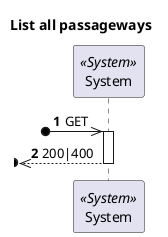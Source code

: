 @startuml
'https://plantuml.com/sequence-diagram

autonumber
skinparam packageStyle rect

title List all passageways

participant "System" as Sys <<System>>

?o->> Sys : GET

activate Sys
?o<<-- Sys : 200|400
deactivate Sys


@enduml
